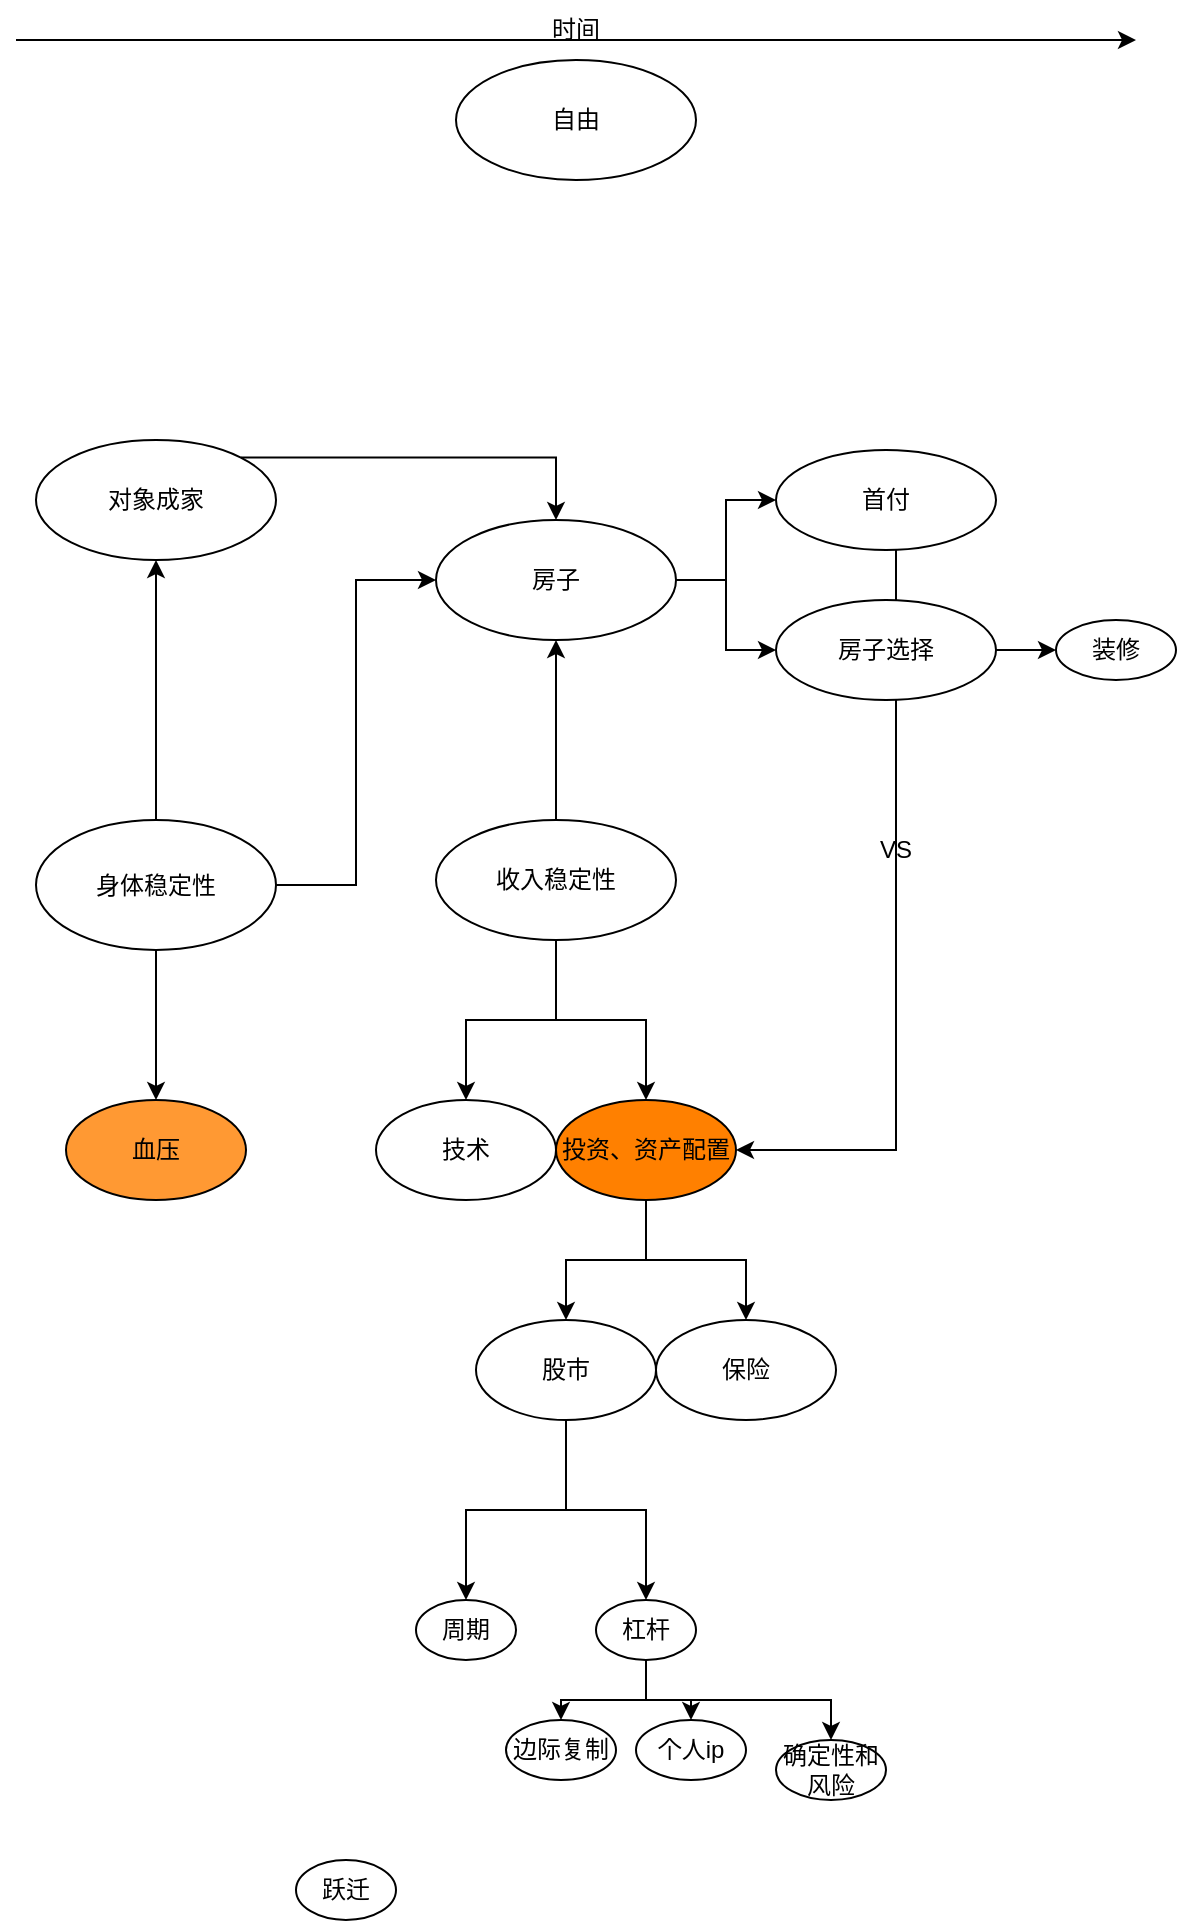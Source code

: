 <mxfile version="20.2.3" type="github">
  <diagram id="d3kX76iIKoJ4xAQK4GNq" name="第 1 页">
    <mxGraphModel dx="1422" dy="800" grid="1" gridSize="10" guides="1" tooltips="1" connect="1" arrows="1" fold="1" page="1" pageScale="1" pageWidth="827" pageHeight="1169" math="0" shadow="0">
      <root>
        <mxCell id="0" />
        <mxCell id="1" parent="0" />
        <mxCell id="ePfMNn7ndaOWINTpqlZt-8" style="edgeStyle=orthogonalEdgeStyle;rounded=0;orthogonalLoop=1;jettySize=auto;html=1;exitX=0.5;exitY=0;exitDx=0;exitDy=0;entryX=0.5;entryY=1;entryDx=0;entryDy=0;" edge="1" parent="1" source="ePfMNn7ndaOWINTpqlZt-1" target="ePfMNn7ndaOWINTpqlZt-7">
          <mxGeometry relative="1" as="geometry" />
        </mxCell>
        <mxCell id="ePfMNn7ndaOWINTpqlZt-13" style="edgeStyle=orthogonalEdgeStyle;rounded=0;orthogonalLoop=1;jettySize=auto;html=1;exitX=0.5;exitY=1;exitDx=0;exitDy=0;" edge="1" parent="1" source="ePfMNn7ndaOWINTpqlZt-1" target="ePfMNn7ndaOWINTpqlZt-11">
          <mxGeometry relative="1" as="geometry" />
        </mxCell>
        <mxCell id="ePfMNn7ndaOWINTpqlZt-19" style="edgeStyle=orthogonalEdgeStyle;rounded=0;orthogonalLoop=1;jettySize=auto;html=1;exitX=1;exitY=0.5;exitDx=0;exitDy=0;entryX=0;entryY=0.5;entryDx=0;entryDy=0;" edge="1" parent="1" source="ePfMNn7ndaOWINTpqlZt-1" target="ePfMNn7ndaOWINTpqlZt-4">
          <mxGeometry relative="1" as="geometry" />
        </mxCell>
        <mxCell id="ePfMNn7ndaOWINTpqlZt-1" value="身体稳定性" style="ellipse;whiteSpace=wrap;html=1;" vertex="1" parent="1">
          <mxGeometry x="240" y="410" width="120" height="65" as="geometry" />
        </mxCell>
        <mxCell id="ePfMNn7ndaOWINTpqlZt-10" style="edgeStyle=orthogonalEdgeStyle;rounded=0;orthogonalLoop=1;jettySize=auto;html=1;exitX=0.5;exitY=0;exitDx=0;exitDy=0;entryX=0.5;entryY=1;entryDx=0;entryDy=0;" edge="1" parent="1" source="ePfMNn7ndaOWINTpqlZt-2" target="ePfMNn7ndaOWINTpqlZt-4">
          <mxGeometry relative="1" as="geometry" />
        </mxCell>
        <mxCell id="ePfMNn7ndaOWINTpqlZt-17" style="edgeStyle=orthogonalEdgeStyle;rounded=0;orthogonalLoop=1;jettySize=auto;html=1;exitX=0.5;exitY=1;exitDx=0;exitDy=0;entryX=0.5;entryY=0;entryDx=0;entryDy=0;" edge="1" parent="1" source="ePfMNn7ndaOWINTpqlZt-2" target="ePfMNn7ndaOWINTpqlZt-14">
          <mxGeometry relative="1" as="geometry" />
        </mxCell>
        <mxCell id="ePfMNn7ndaOWINTpqlZt-18" style="edgeStyle=orthogonalEdgeStyle;rounded=0;orthogonalLoop=1;jettySize=auto;html=1;exitX=0.5;exitY=1;exitDx=0;exitDy=0;entryX=0.5;entryY=0;entryDx=0;entryDy=0;" edge="1" parent="1" source="ePfMNn7ndaOWINTpqlZt-2" target="ePfMNn7ndaOWINTpqlZt-15">
          <mxGeometry relative="1" as="geometry" />
        </mxCell>
        <mxCell id="ePfMNn7ndaOWINTpqlZt-2" value="收入稳定性" style="ellipse;whiteSpace=wrap;html=1;" vertex="1" parent="1">
          <mxGeometry x="440" y="410" width="120" height="60" as="geometry" />
        </mxCell>
        <mxCell id="ePfMNn7ndaOWINTpqlZt-24" style="edgeStyle=orthogonalEdgeStyle;rounded=0;orthogonalLoop=1;jettySize=auto;html=1;exitX=1;exitY=0.5;exitDx=0;exitDy=0;" edge="1" parent="1" source="ePfMNn7ndaOWINTpqlZt-4" target="ePfMNn7ndaOWINTpqlZt-20">
          <mxGeometry relative="1" as="geometry" />
        </mxCell>
        <mxCell id="ePfMNn7ndaOWINTpqlZt-25" style="edgeStyle=orthogonalEdgeStyle;rounded=0;orthogonalLoop=1;jettySize=auto;html=1;exitX=1;exitY=0.5;exitDx=0;exitDy=0;entryX=0;entryY=0.5;entryDx=0;entryDy=0;" edge="1" parent="1" source="ePfMNn7ndaOWINTpqlZt-4" target="ePfMNn7ndaOWINTpqlZt-23">
          <mxGeometry relative="1" as="geometry" />
        </mxCell>
        <mxCell id="ePfMNn7ndaOWINTpqlZt-4" value="房子" style="ellipse;whiteSpace=wrap;html=1;" vertex="1" parent="1">
          <mxGeometry x="440" y="260" width="120" height="60" as="geometry" />
        </mxCell>
        <mxCell id="ePfMNn7ndaOWINTpqlZt-22" style="edgeStyle=orthogonalEdgeStyle;rounded=0;orthogonalLoop=1;jettySize=auto;html=1;exitX=1;exitY=0;exitDx=0;exitDy=0;entryX=0.5;entryY=0;entryDx=0;entryDy=0;" edge="1" parent="1" source="ePfMNn7ndaOWINTpqlZt-7" target="ePfMNn7ndaOWINTpqlZt-4">
          <mxGeometry relative="1" as="geometry" />
        </mxCell>
        <mxCell id="ePfMNn7ndaOWINTpqlZt-7" value="对象成家" style="ellipse;whiteSpace=wrap;html=1;" vertex="1" parent="1">
          <mxGeometry x="240" y="220" width="120" height="60" as="geometry" />
        </mxCell>
        <mxCell id="ePfMNn7ndaOWINTpqlZt-11" value="血压" style="ellipse;whiteSpace=wrap;html=1;fillColor=#FF9933;" vertex="1" parent="1">
          <mxGeometry x="255" y="550" width="90" height="50" as="geometry" />
        </mxCell>
        <mxCell id="ePfMNn7ndaOWINTpqlZt-14" value="技术" style="ellipse;whiteSpace=wrap;html=1;" vertex="1" parent="1">
          <mxGeometry x="410" y="550" width="90" height="50" as="geometry" />
        </mxCell>
        <mxCell id="ePfMNn7ndaOWINTpqlZt-36" style="edgeStyle=orthogonalEdgeStyle;rounded=0;orthogonalLoop=1;jettySize=auto;html=1;exitX=0.5;exitY=1;exitDx=0;exitDy=0;entryX=0.5;entryY=0;entryDx=0;entryDy=0;" edge="1" parent="1" source="ePfMNn7ndaOWINTpqlZt-15" target="ePfMNn7ndaOWINTpqlZt-34">
          <mxGeometry relative="1" as="geometry" />
        </mxCell>
        <mxCell id="ePfMNn7ndaOWINTpqlZt-37" style="edgeStyle=orthogonalEdgeStyle;rounded=0;orthogonalLoop=1;jettySize=auto;html=1;exitX=0.5;exitY=1;exitDx=0;exitDy=0;" edge="1" parent="1" source="ePfMNn7ndaOWINTpqlZt-15" target="ePfMNn7ndaOWINTpqlZt-35">
          <mxGeometry relative="1" as="geometry" />
        </mxCell>
        <mxCell id="ePfMNn7ndaOWINTpqlZt-15" value="投资、资产配置" style="ellipse;whiteSpace=wrap;html=1;fillColor=#FF8000;" vertex="1" parent="1">
          <mxGeometry x="500" y="550" width="90" height="50" as="geometry" />
        </mxCell>
        <mxCell id="ePfMNn7ndaOWINTpqlZt-26" style="edgeStyle=orthogonalEdgeStyle;rounded=0;orthogonalLoop=1;jettySize=auto;html=1;exitX=0.5;exitY=1;exitDx=0;exitDy=0;entryX=1;entryY=0.5;entryDx=0;entryDy=0;" edge="1" parent="1" source="ePfMNn7ndaOWINTpqlZt-20" target="ePfMNn7ndaOWINTpqlZt-15">
          <mxGeometry relative="1" as="geometry">
            <Array as="points">
              <mxPoint x="665" y="250" />
              <mxPoint x="670" y="250" />
              <mxPoint x="670" y="575" />
            </Array>
          </mxGeometry>
        </mxCell>
        <mxCell id="ePfMNn7ndaOWINTpqlZt-20" value="首付" style="ellipse;whiteSpace=wrap;html=1;" vertex="1" parent="1">
          <mxGeometry x="610" y="225" width="110" height="50" as="geometry" />
        </mxCell>
        <mxCell id="ePfMNn7ndaOWINTpqlZt-31" style="edgeStyle=orthogonalEdgeStyle;rounded=0;orthogonalLoop=1;jettySize=auto;html=1;exitX=1;exitY=0.5;exitDx=0;exitDy=0;" edge="1" parent="1" source="ePfMNn7ndaOWINTpqlZt-23" target="ePfMNn7ndaOWINTpqlZt-30">
          <mxGeometry relative="1" as="geometry" />
        </mxCell>
        <mxCell id="ePfMNn7ndaOWINTpqlZt-23" value="房子选择" style="ellipse;whiteSpace=wrap;html=1;" vertex="1" parent="1">
          <mxGeometry x="610" y="300" width="110" height="50" as="geometry" />
        </mxCell>
        <mxCell id="ePfMNn7ndaOWINTpqlZt-27" value="VS" style="text;html=1;strokeColor=none;fillColor=none;align=center;verticalAlign=middle;whiteSpace=wrap;rounded=0;" vertex="1" parent="1">
          <mxGeometry x="640" y="410" width="60" height="30" as="geometry" />
        </mxCell>
        <mxCell id="ePfMNn7ndaOWINTpqlZt-28" value="" style="endArrow=classic;html=1;rounded=0;" edge="1" parent="1">
          <mxGeometry width="50" height="50" relative="1" as="geometry">
            <mxPoint x="230" y="20" as="sourcePoint" />
            <mxPoint x="790" y="20" as="targetPoint" />
          </mxGeometry>
        </mxCell>
        <mxCell id="ePfMNn7ndaOWINTpqlZt-29" value="时间" style="text;html=1;strokeColor=none;fillColor=none;align=center;verticalAlign=middle;whiteSpace=wrap;rounded=0;" vertex="1" parent="1">
          <mxGeometry x="480" width="60" height="30" as="geometry" />
        </mxCell>
        <mxCell id="ePfMNn7ndaOWINTpqlZt-30" value="装修" style="ellipse;whiteSpace=wrap;html=1;" vertex="1" parent="1">
          <mxGeometry x="750" y="310" width="60" height="30" as="geometry" />
        </mxCell>
        <mxCell id="ePfMNn7ndaOWINTpqlZt-45" style="edgeStyle=orthogonalEdgeStyle;rounded=0;orthogonalLoop=1;jettySize=auto;html=1;exitX=0.5;exitY=1;exitDx=0;exitDy=0;" edge="1" parent="1" source="ePfMNn7ndaOWINTpqlZt-34" target="ePfMNn7ndaOWINTpqlZt-38">
          <mxGeometry relative="1" as="geometry" />
        </mxCell>
        <mxCell id="ePfMNn7ndaOWINTpqlZt-46" style="edgeStyle=orthogonalEdgeStyle;rounded=0;orthogonalLoop=1;jettySize=auto;html=1;exitX=0.5;exitY=1;exitDx=0;exitDy=0;entryX=0.5;entryY=0;entryDx=0;entryDy=0;" edge="1" parent="1" source="ePfMNn7ndaOWINTpqlZt-34" target="ePfMNn7ndaOWINTpqlZt-39">
          <mxGeometry relative="1" as="geometry" />
        </mxCell>
        <mxCell id="ePfMNn7ndaOWINTpqlZt-34" value="股市" style="ellipse;whiteSpace=wrap;html=1;" vertex="1" parent="1">
          <mxGeometry x="460" y="660" width="90" height="50" as="geometry" />
        </mxCell>
        <mxCell id="ePfMNn7ndaOWINTpqlZt-35" value="保险" style="ellipse;whiteSpace=wrap;html=1;" vertex="1" parent="1">
          <mxGeometry x="550" y="660" width="90" height="50" as="geometry" />
        </mxCell>
        <mxCell id="ePfMNn7ndaOWINTpqlZt-38" value="周期" style="ellipse;whiteSpace=wrap;html=1;" vertex="1" parent="1">
          <mxGeometry x="430" y="800" width="50" height="30" as="geometry" />
        </mxCell>
        <mxCell id="ePfMNn7ndaOWINTpqlZt-47" style="edgeStyle=orthogonalEdgeStyle;rounded=0;orthogonalLoop=1;jettySize=auto;html=1;exitX=0.5;exitY=1;exitDx=0;exitDy=0;entryX=0.5;entryY=0;entryDx=0;entryDy=0;" edge="1" parent="1" source="ePfMNn7ndaOWINTpqlZt-39" target="ePfMNn7ndaOWINTpqlZt-42">
          <mxGeometry relative="1" as="geometry" />
        </mxCell>
        <mxCell id="ePfMNn7ndaOWINTpqlZt-48" style="edgeStyle=orthogonalEdgeStyle;rounded=0;orthogonalLoop=1;jettySize=auto;html=1;exitX=0.5;exitY=1;exitDx=0;exitDy=0;" edge="1" parent="1" source="ePfMNn7ndaOWINTpqlZt-39" target="ePfMNn7ndaOWINTpqlZt-43">
          <mxGeometry relative="1" as="geometry" />
        </mxCell>
        <mxCell id="ePfMNn7ndaOWINTpqlZt-49" style="edgeStyle=orthogonalEdgeStyle;rounded=0;orthogonalLoop=1;jettySize=auto;html=1;exitX=0.5;exitY=1;exitDx=0;exitDy=0;" edge="1" parent="1" source="ePfMNn7ndaOWINTpqlZt-39" target="ePfMNn7ndaOWINTpqlZt-44">
          <mxGeometry relative="1" as="geometry" />
        </mxCell>
        <mxCell id="ePfMNn7ndaOWINTpqlZt-39" value="杠杆" style="ellipse;whiteSpace=wrap;html=1;" vertex="1" parent="1">
          <mxGeometry x="520" y="800" width="50" height="30" as="geometry" />
        </mxCell>
        <mxCell id="ePfMNn7ndaOWINTpqlZt-40" value="跃迁" style="ellipse;whiteSpace=wrap;html=1;" vertex="1" parent="1">
          <mxGeometry x="370" y="930" width="50" height="30" as="geometry" />
        </mxCell>
        <mxCell id="ePfMNn7ndaOWINTpqlZt-41" value="自由" style="ellipse;whiteSpace=wrap;html=1;" vertex="1" parent="1">
          <mxGeometry x="450" y="30" width="120" height="60" as="geometry" />
        </mxCell>
        <mxCell id="ePfMNn7ndaOWINTpqlZt-42" value="边际复制" style="ellipse;whiteSpace=wrap;html=1;" vertex="1" parent="1">
          <mxGeometry x="475" y="860" width="55" height="30" as="geometry" />
        </mxCell>
        <mxCell id="ePfMNn7ndaOWINTpqlZt-43" value="个人ip" style="ellipse;whiteSpace=wrap;html=1;" vertex="1" parent="1">
          <mxGeometry x="540" y="860" width="55" height="30" as="geometry" />
        </mxCell>
        <mxCell id="ePfMNn7ndaOWINTpqlZt-44" value="确定性和风险" style="ellipse;whiteSpace=wrap;html=1;" vertex="1" parent="1">
          <mxGeometry x="610" y="870" width="55" height="30" as="geometry" />
        </mxCell>
      </root>
    </mxGraphModel>
  </diagram>
</mxfile>
